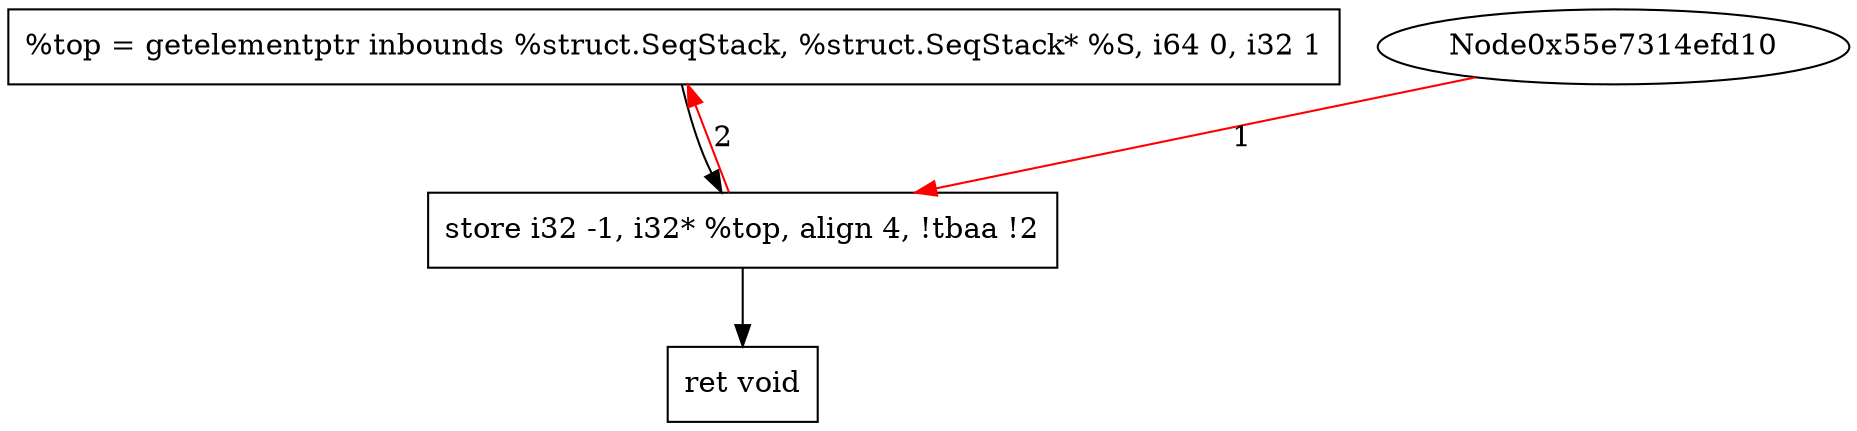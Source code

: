 digraph "CDFG for'Initial' function" {
	Node0x55e7314efcb8[shape=record, label="  %top = getelementptr inbounds %struct.SeqStack, %struct.SeqStack* %S, i64 0, i32 1"]
	Node0x55e7314efd70[shape=record, label="  store i32 -1, i32* %top, align 4, !tbaa !2"]
	Node0x55e7314f0c70[shape=record, label="  ret void"]
	Node0x55e7314efcb8 -> Node0x55e7314efd70
	Node0x55e7314efd70 -> Node0x55e7314f0c70
edge [color=red]
	Node0x55e7314efd10 -> Node0x55e7314efd70[label="1"]
	Node0x55e7314efd70 -> Node0x55e7314efcb8[label="2"]
}
